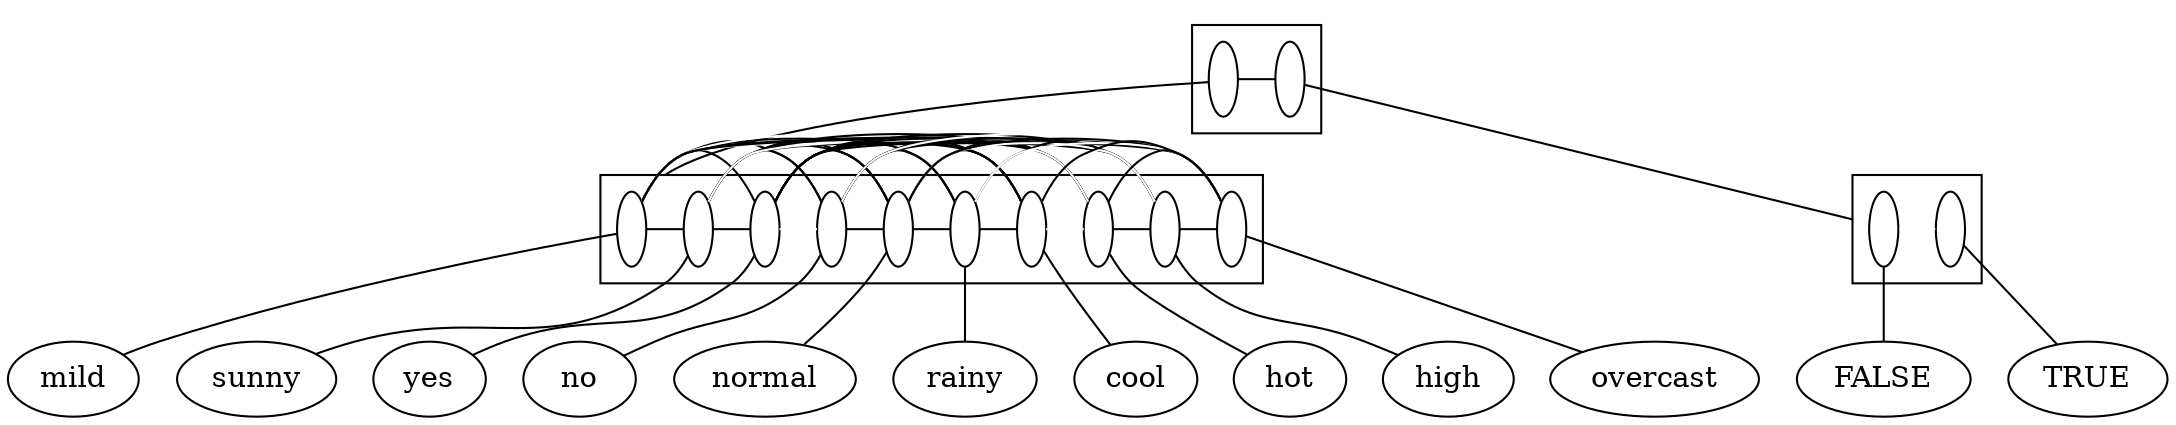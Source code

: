 digraph G {
compound=True;
mild;
sunny;
yes;
no;
normal;
rainy;
cool;
hot;
high;
overcast;
FALSE;
TRUE;
subgraph cluster_TRUEovercastcoolsunnyFALSEnormalhighhotnorainymildyes {
s_overcastcoolsunnyhighnormalhotnorainymildyes [width=0.2, label=" ", fixedsize=True, fillcolor=white];
s_FALSETRUE [width=0.2, label=" ", fixedsize=True, fillcolor=white];
subgraph  {
rank=same;
s_overcastcoolsunnyhighnormalhotnorainymildyes -> s_FALSETRUE  [color=black, arrowhead=none];
}

}

subgraph cluster_overcastcoolsunnyhighnormalhotnorainymildyes {
s_mild [width=0.2, label=" ", fixedsize=True, fillcolor=white];
s_sunny [width=0.2, label=" ", fixedsize=True, fillcolor=white];
s_yes [width=0.2, label=" ", fixedsize=True, fillcolor=white];
s_no [width=0.2, label=" ", fixedsize=True, fillcolor=white];
s_normal [width=0.2, label=" ", fixedsize=True, fillcolor=white];
s_rainy [width=0.2, label=" ", fixedsize=True, fillcolor=white];
s_cool [width=0.2, label=" ", fixedsize=True, fillcolor=white];
s_hot [width=0.2, label=" ", fixedsize=True, fillcolor=white];
s_high [width=0.2, label=" ", fixedsize=True, fillcolor=white];
s_overcast [width=0.2, label=" ", fixedsize=True, fillcolor=white];
subgraph  {
rank=same;
s_mild -> s_sunny  [color=black, arrowhead=none];
s_mild -> s_yes  [color=black, arrowhead=none];
s_mild -> s_no  [color=black, arrowhead=none];
s_mild -> s_normal  [color=black, arrowhead=none];
s_mild -> s_rainy  [color=black, arrowhead=none];
s_mild -> s_cool  [color=white, arrowhead=none];
s_mild -> s_hot  [color=white, arrowhead=none];
s_mild -> s_high  [color=black, arrowhead=none];
s_mild -> s_overcast  [color=black, arrowhead=none];
s_sunny -> s_yes  [color=black, arrowhead=none];
s_sunny -> s_no  [color=black, arrowhead=none];
s_sunny -> s_normal  [color=black, arrowhead=none];
s_sunny -> s_rainy  [color=white, arrowhead=none];
s_sunny -> s_cool  [color=black, arrowhead=none];
s_sunny -> s_hot  [color=black, arrowhead=none];
s_sunny -> s_high  [color=black, arrowhead=none];
s_sunny -> s_overcast  [color=white, arrowhead=none];
s_yes -> s_no  [color=white, arrowhead=none];
s_yes -> s_normal  [color=black, arrowhead=none];
s_yes -> s_rainy  [color=black, arrowhead=none];
s_yes -> s_cool  [color=black, arrowhead=none];
s_yes -> s_hot  [color=black, arrowhead=none];
s_yes -> s_high  [color=black, arrowhead=none];
s_yes -> s_overcast  [color=black, arrowhead=none];
s_no -> s_normal  [color=black, arrowhead=none];
s_no -> s_rainy  [color=black, arrowhead=none];
s_no -> s_cool  [color=black, arrowhead=none];
s_no -> s_hot  [color=black, arrowhead=none];
s_no -> s_high  [color=black, arrowhead=none];
s_no -> s_overcast  [color=white, arrowhead=none];
s_normal -> s_rainy  [color=black, arrowhead=none];
s_normal -> s_cool  [color=black, arrowhead=none];
s_normal -> s_hot  [color=black, arrowhead=none];
s_normal -> s_high  [color=white, arrowhead=none];
s_normal -> s_overcast  [color=black, arrowhead=none];
s_rainy -> s_cool  [color=black, arrowhead=none];
s_rainy -> s_hot  [color=white, arrowhead=none];
s_rainy -> s_high  [color=black, arrowhead=none];
s_rainy -> s_overcast  [color=white, arrowhead=none];
s_cool -> s_hot  [color=white, arrowhead=none];
s_cool -> s_high  [color=white, arrowhead=none];
s_cool -> s_overcast  [color=black, arrowhead=none];
s_hot -> s_high  [color=black, arrowhead=none];
s_hot -> s_overcast  [color=black, arrowhead=none];
s_high -> s_overcast  [color=black, arrowhead=none];
}

}

subgraph cluster_FALSETRUE {
s_FALSE [width=0.2, label=" ", fixedsize=True, fillcolor=white];
s_TRUE [width=0.2, label=" ", fixedsize=True, fillcolor=white];
subgraph  {
rank=same;
s_FALSE -> s_TRUE  [color=white, arrowhead=none];
}

}

s_mild -> mild  [arrowhead=none];
s_sunny -> sunny  [arrowhead=none];
s_yes -> yes  [arrowhead=none];
s_no -> no  [arrowhead=none];
s_normal -> normal  [arrowhead=none];
s_rainy -> rainy  [arrowhead=none];
s_cool -> cool  [arrowhead=none];
s_hot -> hot  [arrowhead=none];
s_high -> high  [arrowhead=none];
s_overcast -> overcast  [arrowhead=none];
s_FALSE -> FALSE  [arrowhead=none];
s_TRUE -> TRUE  [arrowhead=none];
s_overcastcoolsunnyhighnormalhotnorainymildyes -> s_mild  [lhead=cluster_overcastcoolsunnyhighnormalhotnorainymildyes, arrowhead=none];
s_FALSETRUE -> s_FALSE  [lhead=cluster_FALSETRUE, arrowhead=none];
}
